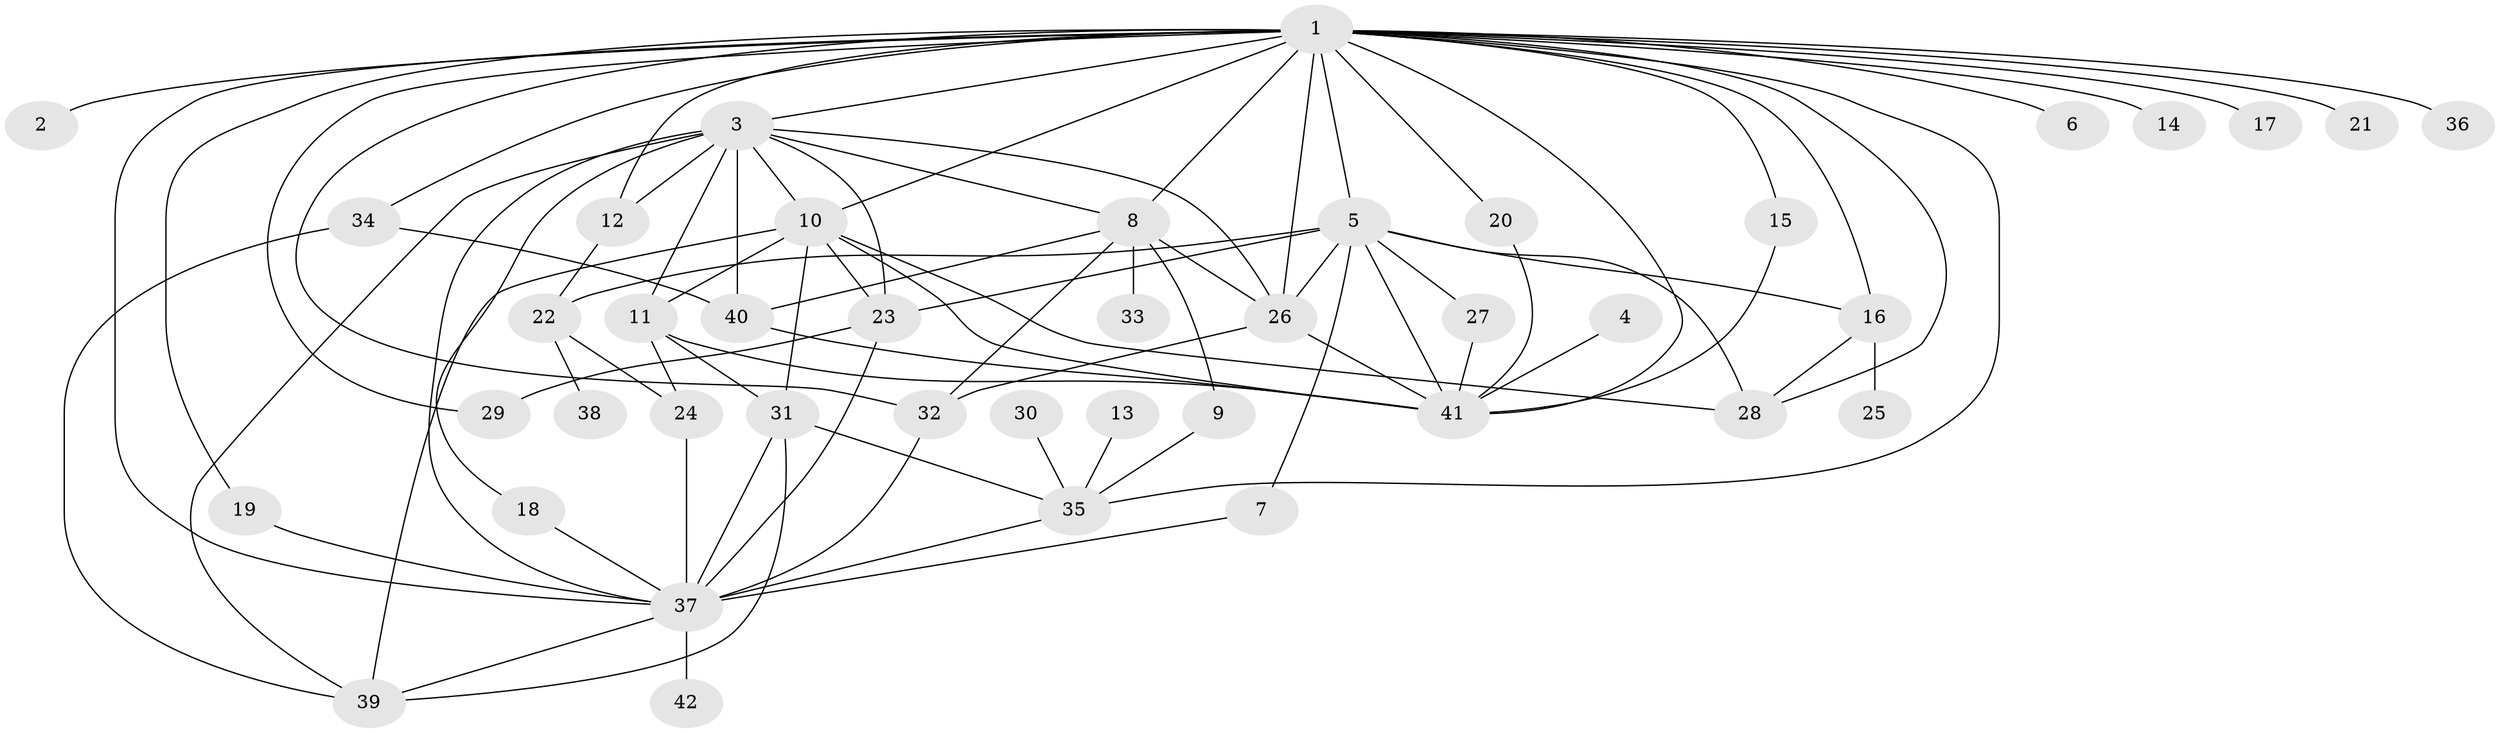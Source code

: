 // original degree distribution, {4: 0.038461538461538464, 31: 0.009615384615384616, 16: 0.009615384615384616, 18: 0.009615384615384616, 5: 0.04807692307692308, 3: 0.14423076923076922, 8: 0.009615384615384616, 2: 0.21153846153846154, 12: 0.009615384615384616, 13: 0.009615384615384616, 1: 0.4423076923076923, 7: 0.038461538461538464, 6: 0.019230769230769232}
// Generated by graph-tools (version 1.1) at 2025/36/03/04/25 23:36:48]
// undirected, 42 vertices, 85 edges
graph export_dot {
  node [color=gray90,style=filled];
  1;
  2;
  3;
  4;
  5;
  6;
  7;
  8;
  9;
  10;
  11;
  12;
  13;
  14;
  15;
  16;
  17;
  18;
  19;
  20;
  21;
  22;
  23;
  24;
  25;
  26;
  27;
  28;
  29;
  30;
  31;
  32;
  33;
  34;
  35;
  36;
  37;
  38;
  39;
  40;
  41;
  42;
  1 -- 2 [weight=1.0];
  1 -- 3 [weight=1.0];
  1 -- 5 [weight=1.0];
  1 -- 6 [weight=1.0];
  1 -- 8 [weight=1.0];
  1 -- 10 [weight=1.0];
  1 -- 12 [weight=1.0];
  1 -- 14 [weight=1.0];
  1 -- 15 [weight=1.0];
  1 -- 16 [weight=1.0];
  1 -- 17 [weight=1.0];
  1 -- 19 [weight=1.0];
  1 -- 20 [weight=1.0];
  1 -- 21 [weight=1.0];
  1 -- 26 [weight=1.0];
  1 -- 28 [weight=1.0];
  1 -- 29 [weight=1.0];
  1 -- 32 [weight=1.0];
  1 -- 34 [weight=2.0];
  1 -- 35 [weight=1.0];
  1 -- 36 [weight=1.0];
  1 -- 37 [weight=1.0];
  1 -- 41 [weight=1.0];
  3 -- 8 [weight=1.0];
  3 -- 10 [weight=1.0];
  3 -- 11 [weight=2.0];
  3 -- 12 [weight=1.0];
  3 -- 18 [weight=1.0];
  3 -- 23 [weight=1.0];
  3 -- 26 [weight=1.0];
  3 -- 37 [weight=1.0];
  3 -- 39 [weight=1.0];
  3 -- 40 [weight=2.0];
  4 -- 41 [weight=1.0];
  5 -- 7 [weight=1.0];
  5 -- 16 [weight=1.0];
  5 -- 22 [weight=1.0];
  5 -- 23 [weight=2.0];
  5 -- 26 [weight=1.0];
  5 -- 27 [weight=1.0];
  5 -- 28 [weight=2.0];
  5 -- 41 [weight=1.0];
  7 -- 37 [weight=1.0];
  8 -- 9 [weight=1.0];
  8 -- 26 [weight=1.0];
  8 -- 32 [weight=1.0];
  8 -- 33 [weight=1.0];
  8 -- 40 [weight=1.0];
  9 -- 35 [weight=1.0];
  10 -- 11 [weight=1.0];
  10 -- 23 [weight=1.0];
  10 -- 28 [weight=1.0];
  10 -- 31 [weight=1.0];
  10 -- 39 [weight=1.0];
  10 -- 41 [weight=1.0];
  11 -- 24 [weight=1.0];
  11 -- 31 [weight=1.0];
  11 -- 41 [weight=1.0];
  12 -- 22 [weight=1.0];
  13 -- 35 [weight=1.0];
  15 -- 41 [weight=1.0];
  16 -- 25 [weight=1.0];
  16 -- 28 [weight=1.0];
  18 -- 37 [weight=1.0];
  19 -- 37 [weight=1.0];
  20 -- 41 [weight=1.0];
  22 -- 24 [weight=1.0];
  22 -- 38 [weight=1.0];
  23 -- 29 [weight=1.0];
  23 -- 37 [weight=1.0];
  24 -- 37 [weight=1.0];
  26 -- 32 [weight=1.0];
  26 -- 41 [weight=1.0];
  27 -- 41 [weight=1.0];
  30 -- 35 [weight=1.0];
  31 -- 35 [weight=1.0];
  31 -- 37 [weight=1.0];
  31 -- 39 [weight=1.0];
  32 -- 37 [weight=1.0];
  34 -- 39 [weight=1.0];
  34 -- 40 [weight=1.0];
  35 -- 37 [weight=1.0];
  37 -- 39 [weight=1.0];
  37 -- 42 [weight=1.0];
  40 -- 41 [weight=1.0];
}

